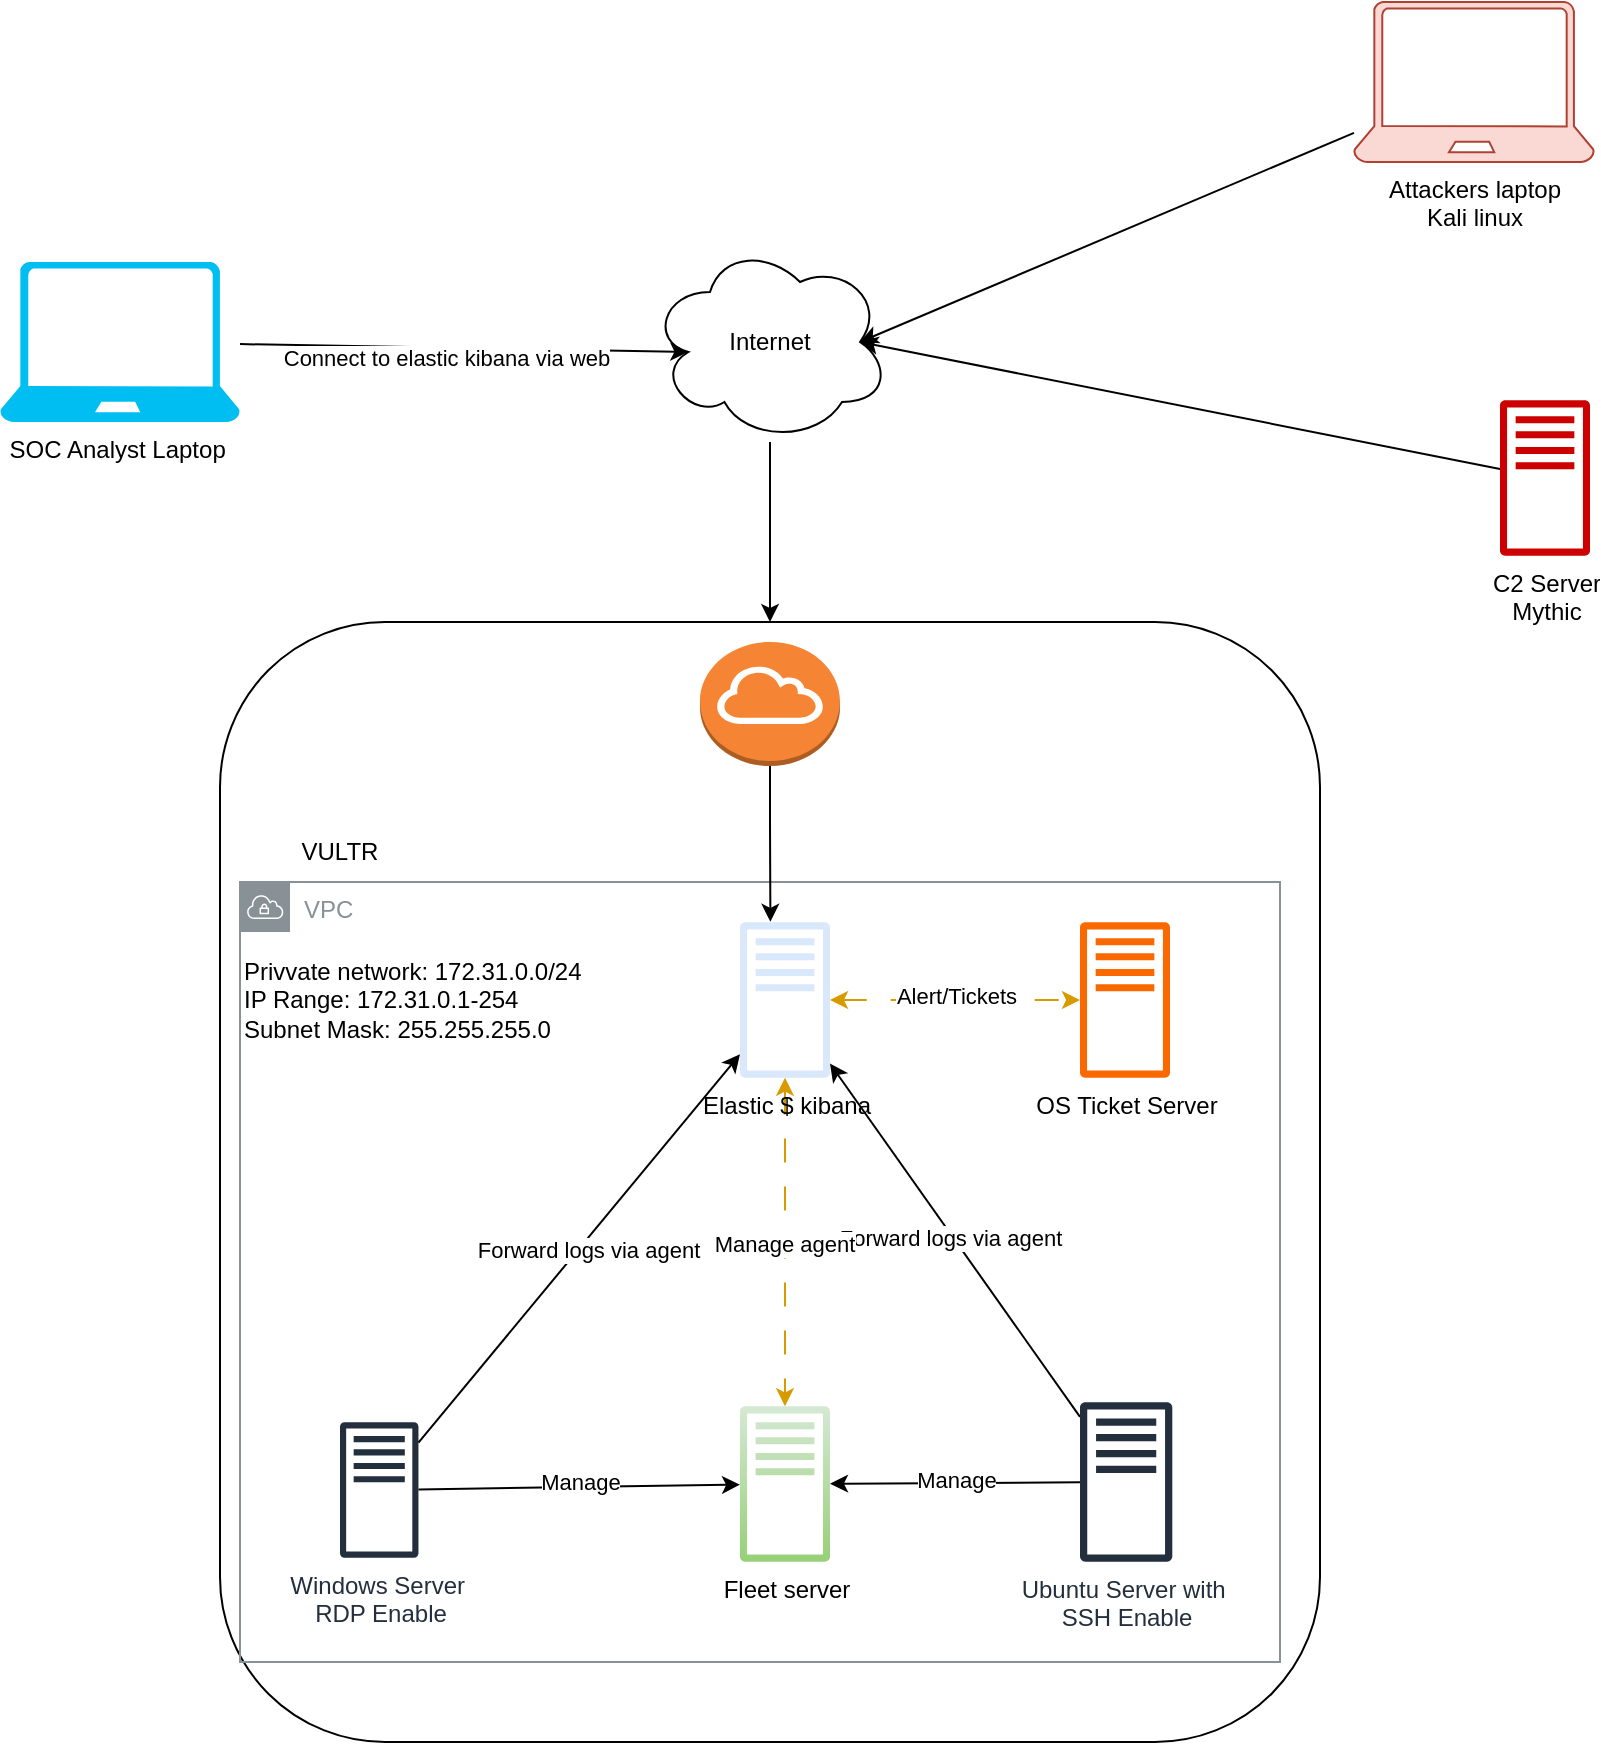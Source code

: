 <mxfile version="24.7.12">
  <diagram name="Page-1" id="KXd4h0rgpl5_lOWYGEDh">
    <mxGraphModel dx="1164" dy="1703" grid="1" gridSize="10" guides="1" tooltips="1" connect="1" arrows="1" fold="1" page="1" pageScale="1" pageWidth="850" pageHeight="1100" math="0" shadow="0">
      <root>
        <mxCell id="0" />
        <mxCell id="1" parent="0" />
        <mxCell id="oUS4R83f1dILl9OrZ3LE-7" value="" style="rounded=1;whiteSpace=wrap;html=1;" vertex="1" parent="1">
          <mxGeometry x="120" y="70" width="550" height="560" as="geometry" />
        </mxCell>
        <mxCell id="oUS4R83f1dILl9OrZ3LE-14" style="rounded=0;orthogonalLoop=1;jettySize=auto;html=1;" edge="1" parent="1" source="oUS4R83f1dILl9OrZ3LE-1" target="oUS4R83f1dILl9OrZ3LE-3">
          <mxGeometry relative="1" as="geometry" />
        </mxCell>
        <mxCell id="oUS4R83f1dILl9OrZ3LE-16" value="Manage" style="edgeLabel;html=1;align=center;verticalAlign=middle;resizable=0;points=[];" vertex="1" connectable="0" parent="oUS4R83f1dILl9OrZ3LE-14">
          <mxGeometry x="0.003" y="-2" relative="1" as="geometry">
            <mxPoint as="offset" />
          </mxGeometry>
        </mxCell>
        <mxCell id="oUS4R83f1dILl9OrZ3LE-23" style="rounded=0;orthogonalLoop=1;jettySize=auto;html=1;" edge="1" parent="1" source="oUS4R83f1dILl9OrZ3LE-1" target="oUS4R83f1dILl9OrZ3LE-2">
          <mxGeometry relative="1" as="geometry" />
        </mxCell>
        <mxCell id="oUS4R83f1dILl9OrZ3LE-25" value="Forward logs via agent" style="edgeLabel;html=1;align=center;verticalAlign=middle;resizable=0;points=[];" vertex="1" connectable="0" parent="oUS4R83f1dILl9OrZ3LE-23">
          <mxGeometry x="0.027" y="1" relative="1" as="geometry">
            <mxPoint as="offset" />
          </mxGeometry>
        </mxCell>
        <mxCell id="oUS4R83f1dILl9OrZ3LE-1" value="Ubuntu Server with&amp;nbsp;&lt;div&gt;SSH Enable&lt;/div&gt;" style="sketch=0;outlineConnect=0;fontColor=#232F3E;gradientColor=none;fillColor=#232F3D;strokeColor=none;dashed=0;verticalLabelPosition=bottom;verticalAlign=top;align=center;html=1;fontSize=12;fontStyle=0;aspect=fixed;pointerEvents=1;shape=mxgraph.aws4.traditional_server;" vertex="1" parent="1">
          <mxGeometry x="550" y="460" width="46.15" height="80" as="geometry" />
        </mxCell>
        <mxCell id="oUS4R83f1dILl9OrZ3LE-17" style="rounded=0;orthogonalLoop=1;jettySize=auto;html=1;startArrow=classic;startFill=1;dashed=1;fillColor=#ffcd28;strokeColor=#d79b00;dashPattern=12 12;gradientColor=#ffa500;" edge="1" parent="1" source="oUS4R83f1dILl9OrZ3LE-2" target="oUS4R83f1dILl9OrZ3LE-3">
          <mxGeometry relative="1" as="geometry" />
        </mxCell>
        <mxCell id="oUS4R83f1dILl9OrZ3LE-20" value="Manage agent" style="edgeLabel;html=1;align=center;verticalAlign=middle;resizable=0;points=[];" vertex="1" connectable="0" parent="oUS4R83f1dILl9OrZ3LE-17">
          <mxGeometry x="0.011" y="-1" relative="1" as="geometry">
            <mxPoint as="offset" />
          </mxGeometry>
        </mxCell>
        <mxCell id="oUS4R83f1dILl9OrZ3LE-18" style="edgeStyle=orthogonalEdgeStyle;rounded=0;orthogonalLoop=1;jettySize=auto;html=1;startArrow=classic;startFill=1;fillColor=#ffcd28;strokeColor=#d79b00;gradientColor=#ffa500;dashed=1;dashPattern=12 12;" edge="1" parent="1" source="oUS4R83f1dILl9OrZ3LE-2" target="oUS4R83f1dILl9OrZ3LE-6">
          <mxGeometry relative="1" as="geometry" />
        </mxCell>
        <mxCell id="oUS4R83f1dILl9OrZ3LE-19" value="Alert/Tickets" style="edgeLabel;html=1;align=center;verticalAlign=middle;resizable=0;points=[];" vertex="1" connectable="0" parent="oUS4R83f1dILl9OrZ3LE-18">
          <mxGeometry x="-0.003" y="2" relative="1" as="geometry">
            <mxPoint as="offset" />
          </mxGeometry>
        </mxCell>
        <mxCell id="oUS4R83f1dILl9OrZ3LE-2" value="Elastic $ kibana" style="sketch=0;outlineConnect=0;fillColor=#dae8fc;strokeColor=#6c8ebf;dashed=0;verticalLabelPosition=bottom;verticalAlign=top;align=center;html=1;fontSize=12;fontStyle=0;aspect=fixed;pointerEvents=1;shape=mxgraph.aws4.traditional_server;" vertex="1" parent="1">
          <mxGeometry x="380" y="220" width="45" height="78" as="geometry" />
        </mxCell>
        <mxCell id="oUS4R83f1dILl9OrZ3LE-3" value="Fleet server" style="sketch=0;outlineConnect=0;gradientColor=#97d077;fillColor=#d5e8d4;strokeColor=#82b366;dashed=0;verticalLabelPosition=bottom;verticalAlign=top;align=center;html=1;fontSize=12;fontStyle=0;aspect=fixed;pointerEvents=1;shape=mxgraph.aws4.traditional_server;" vertex="1" parent="1">
          <mxGeometry x="380" y="462" width="45" height="78" as="geometry" />
        </mxCell>
        <mxCell id="oUS4R83f1dILl9OrZ3LE-11" style="rounded=0;orthogonalLoop=1;jettySize=auto;html=1;" edge="1" parent="1" source="oUS4R83f1dILl9OrZ3LE-4" target="oUS4R83f1dILl9OrZ3LE-3">
          <mxGeometry relative="1" as="geometry" />
        </mxCell>
        <mxCell id="oUS4R83f1dILl9OrZ3LE-15" value="Manage" style="edgeLabel;html=1;align=center;verticalAlign=middle;resizable=0;points=[];" vertex="1" connectable="0" parent="oUS4R83f1dILl9OrZ3LE-11">
          <mxGeometry x="0.001" y="3" relative="1" as="geometry">
            <mxPoint as="offset" />
          </mxGeometry>
        </mxCell>
        <mxCell id="oUS4R83f1dILl9OrZ3LE-4" value="Windows Server&amp;nbsp;&lt;div&gt;RDP Enable&lt;div&gt;&lt;br&gt;&lt;/div&gt;&lt;/div&gt;" style="sketch=0;outlineConnect=0;fontColor=#232F3E;gradientColor=none;fillColor=#232F3D;strokeColor=none;dashed=0;verticalLabelPosition=bottom;verticalAlign=top;align=center;html=1;fontSize=12;fontStyle=0;aspect=fixed;pointerEvents=1;shape=mxgraph.aws4.traditional_server;" vertex="1" parent="1">
          <mxGeometry x="180" y="470" width="39.23" height="68" as="geometry" />
        </mxCell>
        <mxCell id="oUS4R83f1dILl9OrZ3LE-40" style="rounded=0;orthogonalLoop=1;jettySize=auto;html=1;" edge="1" parent="1" source="oUS4R83f1dILl9OrZ3LE-5">
          <mxGeometry relative="1" as="geometry">
            <mxPoint x="440" y="-70" as="targetPoint" />
          </mxGeometry>
        </mxCell>
        <mxCell id="oUS4R83f1dILl9OrZ3LE-5" value="C2 Server&lt;div&gt;Mythic&lt;/div&gt;" style="sketch=0;outlineConnect=0;fillColor=#CC0000;strokeColor=#b85450;dashed=0;verticalLabelPosition=bottom;verticalAlign=top;align=center;html=1;fontSize=12;fontStyle=0;aspect=fixed;pointerEvents=1;shape=mxgraph.aws4.traditional_server;" vertex="1" parent="1">
          <mxGeometry x="760" y="-41" width="45" height="78" as="geometry" />
        </mxCell>
        <mxCell id="oUS4R83f1dILl9OrZ3LE-10" value="VPC" style="sketch=0;outlineConnect=0;gradientColor=none;html=1;whiteSpace=wrap;fontSize=12;fontStyle=0;shape=mxgraph.aws4.group;grIcon=mxgraph.aws4.group_vpc;strokeColor=#879196;fillColor=none;verticalAlign=top;align=left;spacingLeft=30;fontColor=#879196;dashed=0;" vertex="1" parent="1">
          <mxGeometry x="130" y="200" width="520" height="390" as="geometry" />
        </mxCell>
        <mxCell id="oUS4R83f1dILl9OrZ3LE-6" value="OS Ticket Server" style="sketch=0;outlineConnect=0;fillColor=#fa6800;strokeColor=#C73500;dashed=0;verticalLabelPosition=bottom;verticalAlign=top;align=center;html=1;fontSize=12;fontStyle=0;aspect=fixed;pointerEvents=1;shape=mxgraph.aws4.traditional_server;fontColor=#000000;" vertex="1" parent="1">
          <mxGeometry x="550" y="220" width="45" height="78" as="geometry" />
        </mxCell>
        <mxCell id="oUS4R83f1dILl9OrZ3LE-8" value="VULTR" style="text;html=1;align=center;verticalAlign=middle;whiteSpace=wrap;rounded=0;" vertex="1" parent="1">
          <mxGeometry x="150" y="170" width="60" height="30" as="geometry" />
        </mxCell>
        <mxCell id="oUS4R83f1dILl9OrZ3LE-21" style="rounded=0;orthogonalLoop=1;jettySize=auto;html=1;" edge="1" parent="1" source="oUS4R83f1dILl9OrZ3LE-4" target="oUS4R83f1dILl9OrZ3LE-2">
          <mxGeometry relative="1" as="geometry" />
        </mxCell>
        <mxCell id="oUS4R83f1dILl9OrZ3LE-24" value="Forward logs via agent" style="edgeLabel;html=1;align=center;verticalAlign=middle;resizable=0;points=[];" vertex="1" connectable="0" parent="oUS4R83f1dILl9OrZ3LE-21">
          <mxGeometry x="0.021" y="-3" relative="1" as="geometry">
            <mxPoint as="offset" />
          </mxGeometry>
        </mxCell>
        <mxCell id="oUS4R83f1dILl9OrZ3LE-26" value="Privvate network: 172.31.0.0/24&lt;div&gt;IP Range: 172.31.0.1-254&lt;/div&gt;&lt;div&gt;Subnet Mask: 255.255.255.0&lt;/div&gt;" style="text;html=1;align=left;verticalAlign=middle;whiteSpace=wrap;rounded=0;" vertex="1" parent="1">
          <mxGeometry x="130" y="229" width="210" height="60" as="geometry" />
        </mxCell>
        <mxCell id="oUS4R83f1dILl9OrZ3LE-27" value="" style="outlineConnect=0;dashed=0;verticalLabelPosition=bottom;verticalAlign=top;align=center;html=1;shape=mxgraph.aws3.internet_gateway;fillColor=#F58534;gradientColor=none;" vertex="1" parent="1">
          <mxGeometry x="360" y="80" width="70" height="62" as="geometry" />
        </mxCell>
        <mxCell id="oUS4R83f1dILl9OrZ3LE-29" style="edgeStyle=orthogonalEdgeStyle;rounded=0;orthogonalLoop=1;jettySize=auto;html=1;entryX=0.5;entryY=0;entryDx=0;entryDy=0;" edge="1" parent="1" source="oUS4R83f1dILl9OrZ3LE-28" target="oUS4R83f1dILl9OrZ3LE-7">
          <mxGeometry relative="1" as="geometry">
            <mxPoint x="400" y="120" as="targetPoint" />
          </mxGeometry>
        </mxCell>
        <mxCell id="oUS4R83f1dILl9OrZ3LE-28" value="Internet" style="ellipse;shape=cloud;whiteSpace=wrap;html=1;" vertex="1" parent="1">
          <mxGeometry x="335" y="-120" width="120" height="100" as="geometry" />
        </mxCell>
        <mxCell id="oUS4R83f1dILl9OrZ3LE-32" style="edgeStyle=orthogonalEdgeStyle;rounded=0;orthogonalLoop=1;jettySize=auto;html=1;entryX=0.51;entryY=0.051;entryDx=0;entryDy=0;entryPerimeter=0;" edge="1" parent="1" source="oUS4R83f1dILl9OrZ3LE-27" target="oUS4R83f1dILl9OrZ3LE-10">
          <mxGeometry relative="1" as="geometry" />
        </mxCell>
        <mxCell id="oUS4R83f1dILl9OrZ3LE-36" style="rounded=0;orthogonalLoop=1;jettySize=auto;html=1;entryX=0.16;entryY=0.55;entryDx=0;entryDy=0;entryPerimeter=0;" edge="1" parent="1" source="oUS4R83f1dILl9OrZ3LE-33" target="oUS4R83f1dILl9OrZ3LE-28">
          <mxGeometry relative="1" as="geometry">
            <mxPoint x="330" y="-70" as="targetPoint" />
          </mxGeometry>
        </mxCell>
        <mxCell id="oUS4R83f1dILl9OrZ3LE-37" value="Connect to elastic kibana via web" style="edgeLabel;html=1;align=center;verticalAlign=middle;resizable=0;points=[];" vertex="1" connectable="0" parent="oUS4R83f1dILl9OrZ3LE-36">
          <mxGeometry x="-0.084" y="-5" relative="1" as="geometry">
            <mxPoint as="offset" />
          </mxGeometry>
        </mxCell>
        <mxCell id="oUS4R83f1dILl9OrZ3LE-33" value="SOC Analyst Laptop&amp;nbsp;" style="verticalLabelPosition=bottom;html=1;verticalAlign=top;align=center;strokeColor=none;fillColor=#00BEF2;shape=mxgraph.azure.laptop;pointerEvents=1;" vertex="1" parent="1">
          <mxGeometry x="10" y="-110" width="120" height="80" as="geometry" />
        </mxCell>
        <mxCell id="oUS4R83f1dILl9OrZ3LE-38" value="Attackers laptop&lt;div&gt;Kali linux&lt;/div&gt;&lt;div&gt;&lt;br&gt;&lt;/div&gt;" style="verticalLabelPosition=bottom;html=1;verticalAlign=top;align=center;strokeColor=#ae4132;fillColor=#fad9d5;shape=mxgraph.azure.laptop;pointerEvents=1;" vertex="1" parent="1">
          <mxGeometry x="687" y="-240" width="120" height="80" as="geometry" />
        </mxCell>
        <mxCell id="oUS4R83f1dILl9OrZ3LE-39" style="rounded=0;orthogonalLoop=1;jettySize=auto;html=1;entryX=0.875;entryY=0.5;entryDx=0;entryDy=0;entryPerimeter=0;" edge="1" parent="1" source="oUS4R83f1dILl9OrZ3LE-38" target="oUS4R83f1dILl9OrZ3LE-28">
          <mxGeometry relative="1" as="geometry" />
        </mxCell>
      </root>
    </mxGraphModel>
  </diagram>
</mxfile>
